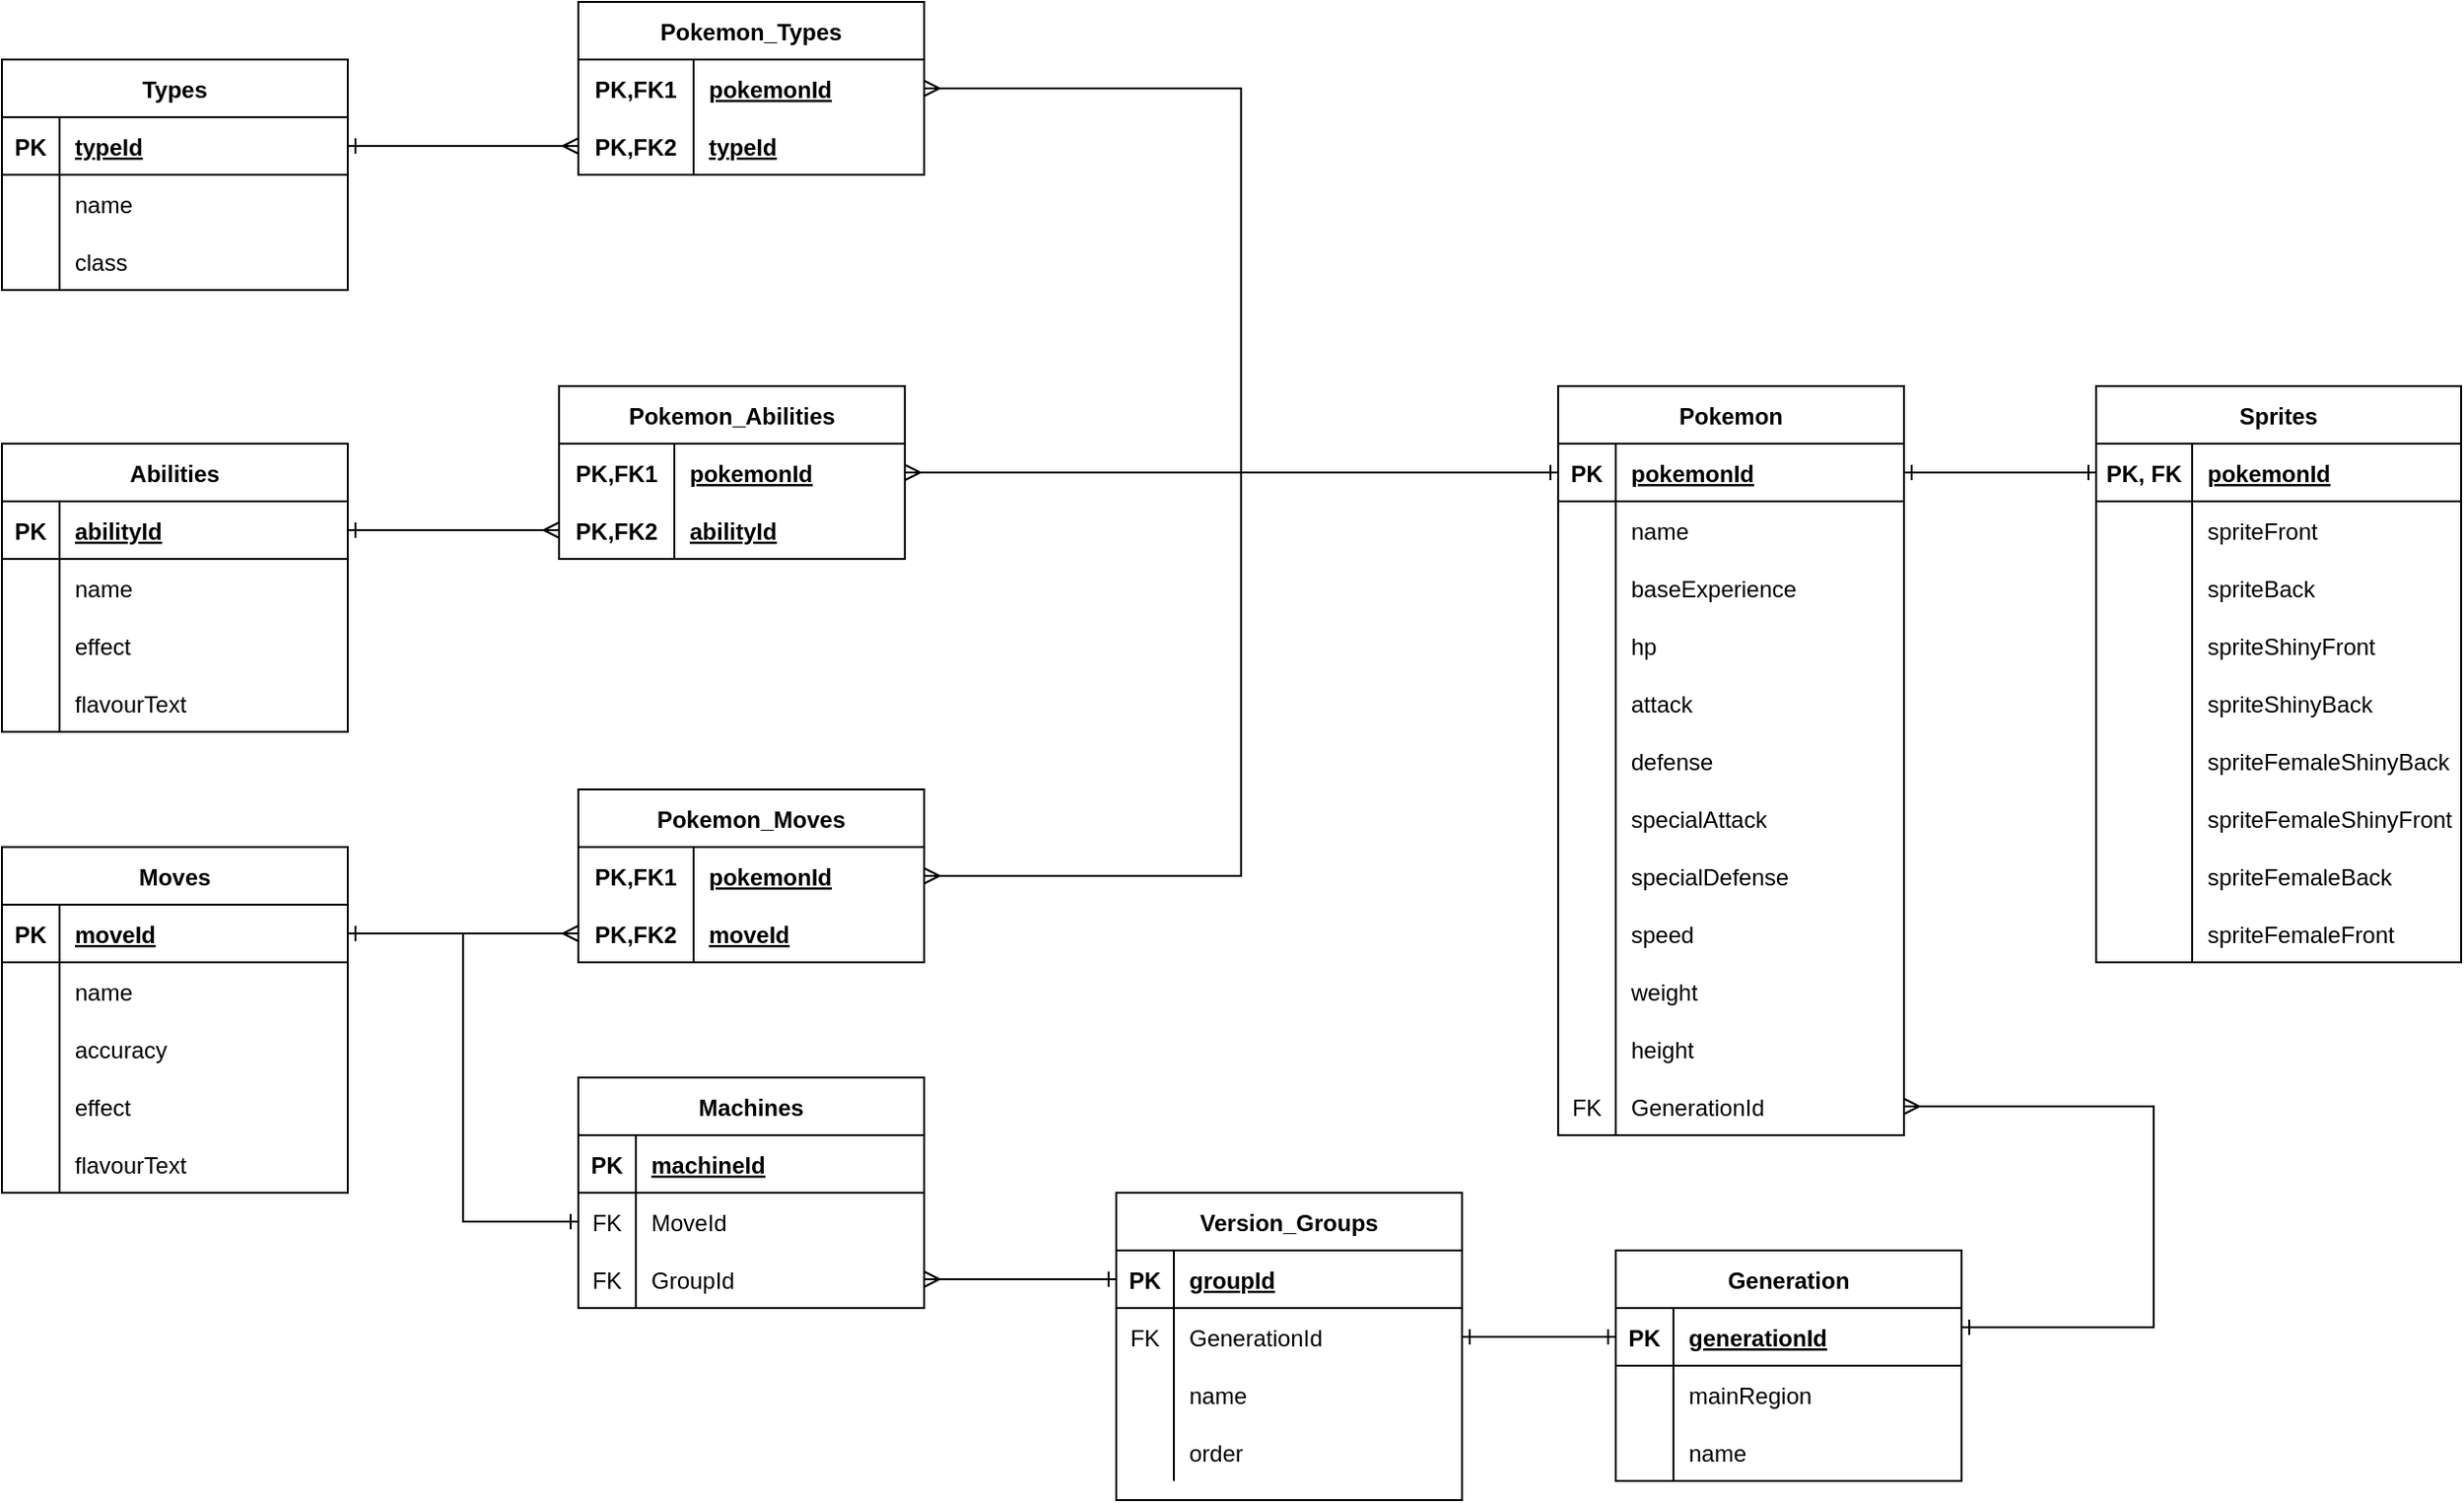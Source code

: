 <mxfile version="20.4.0" type="device"><diagram id="R2lEEEUBdFMjLlhIrx00" name="Page-1"><mxGraphModel dx="2660" dy="1322" grid="1" gridSize="10" guides="1" tooltips="1" connect="1" arrows="1" fold="1" page="1" pageScale="1" pageWidth="850" pageHeight="1100" math="0" shadow="0" extFonts="Permanent Marker^https://fonts.googleapis.com/css?family=Permanent+Marker"><root><mxCell id="0"/><mxCell id="1" parent="0"/><mxCell id="z8jP2YBV-L95pBoE6xy5-1" value="Pokemon" style="shape=table;startSize=30;container=1;collapsible=1;childLayout=tableLayout;fixedRows=1;rowLines=0;fontStyle=1;align=center;resizeLast=1;" vertex="1" parent="1"><mxGeometry x="930" y="420" width="180" height="390" as="geometry"/></mxCell><mxCell id="z8jP2YBV-L95pBoE6xy5-2" value="" style="shape=tableRow;horizontal=0;startSize=0;swimlaneHead=0;swimlaneBody=0;fillColor=none;collapsible=0;dropTarget=0;points=[[0,0.5],[1,0.5]];portConstraint=eastwest;top=0;left=0;right=0;bottom=1;" vertex="1" parent="z8jP2YBV-L95pBoE6xy5-1"><mxGeometry y="30" width="180" height="30" as="geometry"/></mxCell><mxCell id="z8jP2YBV-L95pBoE6xy5-3" value="PK" style="shape=partialRectangle;connectable=0;fillColor=none;top=0;left=0;bottom=0;right=0;fontStyle=1;overflow=hidden;" vertex="1" parent="z8jP2YBV-L95pBoE6xy5-2"><mxGeometry width="30" height="30" as="geometry"><mxRectangle width="30" height="30" as="alternateBounds"/></mxGeometry></mxCell><mxCell id="z8jP2YBV-L95pBoE6xy5-4" value="pokemonId" style="shape=partialRectangle;connectable=0;fillColor=none;top=0;left=0;bottom=0;right=0;align=left;spacingLeft=6;fontStyle=5;overflow=hidden;" vertex="1" parent="z8jP2YBV-L95pBoE6xy5-2"><mxGeometry x="30" width="150" height="30" as="geometry"><mxRectangle width="150" height="30" as="alternateBounds"/></mxGeometry></mxCell><mxCell id="z8jP2YBV-L95pBoE6xy5-5" value="" style="shape=tableRow;horizontal=0;startSize=0;swimlaneHead=0;swimlaneBody=0;fillColor=none;collapsible=0;dropTarget=0;points=[[0,0.5],[1,0.5]];portConstraint=eastwest;top=0;left=0;right=0;bottom=0;" vertex="1" parent="z8jP2YBV-L95pBoE6xy5-1"><mxGeometry y="60" width="180" height="30" as="geometry"/></mxCell><mxCell id="z8jP2YBV-L95pBoE6xy5-6" value="" style="shape=partialRectangle;connectable=0;fillColor=none;top=0;left=0;bottom=0;right=0;editable=1;overflow=hidden;" vertex="1" parent="z8jP2YBV-L95pBoE6xy5-5"><mxGeometry width="30" height="30" as="geometry"><mxRectangle width="30" height="30" as="alternateBounds"/></mxGeometry></mxCell><mxCell id="z8jP2YBV-L95pBoE6xy5-7" value="name" style="shape=partialRectangle;connectable=0;fillColor=none;top=0;left=0;bottom=0;right=0;align=left;spacingLeft=6;overflow=hidden;" vertex="1" parent="z8jP2YBV-L95pBoE6xy5-5"><mxGeometry x="30" width="150" height="30" as="geometry"><mxRectangle width="150" height="30" as="alternateBounds"/></mxGeometry></mxCell><mxCell id="z8jP2YBV-L95pBoE6xy5-8" value="" style="shape=tableRow;horizontal=0;startSize=0;swimlaneHead=0;swimlaneBody=0;fillColor=none;collapsible=0;dropTarget=0;points=[[0,0.5],[1,0.5]];portConstraint=eastwest;top=0;left=0;right=0;bottom=0;" vertex="1" parent="z8jP2YBV-L95pBoE6xy5-1"><mxGeometry y="90" width="180" height="30" as="geometry"/></mxCell><mxCell id="z8jP2YBV-L95pBoE6xy5-9" value="" style="shape=partialRectangle;connectable=0;fillColor=none;top=0;left=0;bottom=0;right=0;editable=1;overflow=hidden;" vertex="1" parent="z8jP2YBV-L95pBoE6xy5-8"><mxGeometry width="30" height="30" as="geometry"><mxRectangle width="30" height="30" as="alternateBounds"/></mxGeometry></mxCell><mxCell id="z8jP2YBV-L95pBoE6xy5-10" value="baseExperience" style="shape=partialRectangle;connectable=0;fillColor=none;top=0;left=0;bottom=0;right=0;align=left;spacingLeft=6;overflow=hidden;" vertex="1" parent="z8jP2YBV-L95pBoE6xy5-8"><mxGeometry x="30" width="150" height="30" as="geometry"><mxRectangle width="150" height="30" as="alternateBounds"/></mxGeometry></mxCell><mxCell id="z8jP2YBV-L95pBoE6xy5-11" value="" style="shape=tableRow;horizontal=0;startSize=0;swimlaneHead=0;swimlaneBody=0;fillColor=none;collapsible=0;dropTarget=0;points=[[0,0.5],[1,0.5]];portConstraint=eastwest;top=0;left=0;right=0;bottom=0;" vertex="1" parent="z8jP2YBV-L95pBoE6xy5-1"><mxGeometry y="120" width="180" height="30" as="geometry"/></mxCell><mxCell id="z8jP2YBV-L95pBoE6xy5-12" value="" style="shape=partialRectangle;connectable=0;fillColor=none;top=0;left=0;bottom=0;right=0;editable=1;overflow=hidden;" vertex="1" parent="z8jP2YBV-L95pBoE6xy5-11"><mxGeometry width="30" height="30" as="geometry"><mxRectangle width="30" height="30" as="alternateBounds"/></mxGeometry></mxCell><mxCell id="z8jP2YBV-L95pBoE6xy5-13" value="hp" style="shape=partialRectangle;connectable=0;fillColor=none;top=0;left=0;bottom=0;right=0;align=left;spacingLeft=6;overflow=hidden;" vertex="1" parent="z8jP2YBV-L95pBoE6xy5-11"><mxGeometry x="30" width="150" height="30" as="geometry"><mxRectangle width="150" height="30" as="alternateBounds"/></mxGeometry></mxCell><mxCell id="z8jP2YBV-L95pBoE6xy5-40" value="" style="shape=tableRow;horizontal=0;startSize=0;swimlaneHead=0;swimlaneBody=0;fillColor=none;collapsible=0;dropTarget=0;points=[[0,0.5],[1,0.5]];portConstraint=eastwest;top=0;left=0;right=0;bottom=0;" vertex="1" parent="z8jP2YBV-L95pBoE6xy5-1"><mxGeometry y="150" width="180" height="30" as="geometry"/></mxCell><mxCell id="z8jP2YBV-L95pBoE6xy5-41" value="" style="shape=partialRectangle;connectable=0;fillColor=none;top=0;left=0;bottom=0;right=0;editable=1;overflow=hidden;" vertex="1" parent="z8jP2YBV-L95pBoE6xy5-40"><mxGeometry width="30" height="30" as="geometry"><mxRectangle width="30" height="30" as="alternateBounds"/></mxGeometry></mxCell><mxCell id="z8jP2YBV-L95pBoE6xy5-42" value="attack" style="shape=partialRectangle;connectable=0;fillColor=none;top=0;left=0;bottom=0;right=0;align=left;spacingLeft=6;overflow=hidden;" vertex="1" parent="z8jP2YBV-L95pBoE6xy5-40"><mxGeometry x="30" width="150" height="30" as="geometry"><mxRectangle width="150" height="30" as="alternateBounds"/></mxGeometry></mxCell><mxCell id="z8jP2YBV-L95pBoE6xy5-44" value="" style="shape=tableRow;horizontal=0;startSize=0;swimlaneHead=0;swimlaneBody=0;fillColor=none;collapsible=0;dropTarget=0;points=[[0,0.5],[1,0.5]];portConstraint=eastwest;top=0;left=0;right=0;bottom=0;" vertex="1" parent="z8jP2YBV-L95pBoE6xy5-1"><mxGeometry y="180" width="180" height="30" as="geometry"/></mxCell><mxCell id="z8jP2YBV-L95pBoE6xy5-45" value="" style="shape=partialRectangle;connectable=0;fillColor=none;top=0;left=0;bottom=0;right=0;editable=1;overflow=hidden;" vertex="1" parent="z8jP2YBV-L95pBoE6xy5-44"><mxGeometry width="30" height="30" as="geometry"><mxRectangle width="30" height="30" as="alternateBounds"/></mxGeometry></mxCell><mxCell id="z8jP2YBV-L95pBoE6xy5-46" value="defense" style="shape=partialRectangle;connectable=0;fillColor=none;top=0;left=0;bottom=0;right=0;align=left;spacingLeft=6;overflow=hidden;" vertex="1" parent="z8jP2YBV-L95pBoE6xy5-44"><mxGeometry x="30" width="150" height="30" as="geometry"><mxRectangle width="150" height="30" as="alternateBounds"/></mxGeometry></mxCell><mxCell id="z8jP2YBV-L95pBoE6xy5-47" value="" style="shape=tableRow;horizontal=0;startSize=0;swimlaneHead=0;swimlaneBody=0;fillColor=none;collapsible=0;dropTarget=0;points=[[0,0.5],[1,0.5]];portConstraint=eastwest;top=0;left=0;right=0;bottom=0;" vertex="1" parent="z8jP2YBV-L95pBoE6xy5-1"><mxGeometry y="210" width="180" height="30" as="geometry"/></mxCell><mxCell id="z8jP2YBV-L95pBoE6xy5-48" value="" style="shape=partialRectangle;connectable=0;fillColor=none;top=0;left=0;bottom=0;right=0;editable=1;overflow=hidden;" vertex="1" parent="z8jP2YBV-L95pBoE6xy5-47"><mxGeometry width="30" height="30" as="geometry"><mxRectangle width="30" height="30" as="alternateBounds"/></mxGeometry></mxCell><mxCell id="z8jP2YBV-L95pBoE6xy5-49" value="specialAttack" style="shape=partialRectangle;connectable=0;fillColor=none;top=0;left=0;bottom=0;right=0;align=left;spacingLeft=6;overflow=hidden;" vertex="1" parent="z8jP2YBV-L95pBoE6xy5-47"><mxGeometry x="30" width="150" height="30" as="geometry"><mxRectangle width="150" height="30" as="alternateBounds"/></mxGeometry></mxCell><mxCell id="z8jP2YBV-L95pBoE6xy5-50" value="" style="shape=tableRow;horizontal=0;startSize=0;swimlaneHead=0;swimlaneBody=0;fillColor=none;collapsible=0;dropTarget=0;points=[[0,0.5],[1,0.5]];portConstraint=eastwest;top=0;left=0;right=0;bottom=0;" vertex="1" parent="z8jP2YBV-L95pBoE6xy5-1"><mxGeometry y="240" width="180" height="30" as="geometry"/></mxCell><mxCell id="z8jP2YBV-L95pBoE6xy5-51" value="" style="shape=partialRectangle;connectable=0;fillColor=none;top=0;left=0;bottom=0;right=0;editable=1;overflow=hidden;" vertex="1" parent="z8jP2YBV-L95pBoE6xy5-50"><mxGeometry width="30" height="30" as="geometry"><mxRectangle width="30" height="30" as="alternateBounds"/></mxGeometry></mxCell><mxCell id="z8jP2YBV-L95pBoE6xy5-52" value="specialDefense" style="shape=partialRectangle;connectable=0;fillColor=none;top=0;left=0;bottom=0;right=0;align=left;spacingLeft=6;overflow=hidden;" vertex="1" parent="z8jP2YBV-L95pBoE6xy5-50"><mxGeometry x="30" width="150" height="30" as="geometry"><mxRectangle width="150" height="30" as="alternateBounds"/></mxGeometry></mxCell><mxCell id="z8jP2YBV-L95pBoE6xy5-53" value="" style="shape=tableRow;horizontal=0;startSize=0;swimlaneHead=0;swimlaneBody=0;fillColor=none;collapsible=0;dropTarget=0;points=[[0,0.5],[1,0.5]];portConstraint=eastwest;top=0;left=0;right=0;bottom=0;" vertex="1" parent="z8jP2YBV-L95pBoE6xy5-1"><mxGeometry y="270" width="180" height="30" as="geometry"/></mxCell><mxCell id="z8jP2YBV-L95pBoE6xy5-54" value="" style="shape=partialRectangle;connectable=0;fillColor=none;top=0;left=0;bottom=0;right=0;editable=1;overflow=hidden;" vertex="1" parent="z8jP2YBV-L95pBoE6xy5-53"><mxGeometry width="30" height="30" as="geometry"><mxRectangle width="30" height="30" as="alternateBounds"/></mxGeometry></mxCell><mxCell id="z8jP2YBV-L95pBoE6xy5-55" value="speed" style="shape=partialRectangle;connectable=0;fillColor=none;top=0;left=0;bottom=0;right=0;align=left;spacingLeft=6;overflow=hidden;" vertex="1" parent="z8jP2YBV-L95pBoE6xy5-53"><mxGeometry x="30" width="150" height="30" as="geometry"><mxRectangle width="150" height="30" as="alternateBounds"/></mxGeometry></mxCell><mxCell id="z8jP2YBV-L95pBoE6xy5-59" value="" style="shape=tableRow;horizontal=0;startSize=0;swimlaneHead=0;swimlaneBody=0;fillColor=none;collapsible=0;dropTarget=0;points=[[0,0.5],[1,0.5]];portConstraint=eastwest;top=0;left=0;right=0;bottom=0;" vertex="1" parent="z8jP2YBV-L95pBoE6xy5-1"><mxGeometry y="300" width="180" height="30" as="geometry"/></mxCell><mxCell id="z8jP2YBV-L95pBoE6xy5-60" value="" style="shape=partialRectangle;connectable=0;fillColor=none;top=0;left=0;bottom=0;right=0;editable=1;overflow=hidden;" vertex="1" parent="z8jP2YBV-L95pBoE6xy5-59"><mxGeometry width="30" height="30" as="geometry"><mxRectangle width="30" height="30" as="alternateBounds"/></mxGeometry></mxCell><mxCell id="z8jP2YBV-L95pBoE6xy5-61" value="weight" style="shape=partialRectangle;connectable=0;fillColor=none;top=0;left=0;bottom=0;right=0;align=left;spacingLeft=6;overflow=hidden;" vertex="1" parent="z8jP2YBV-L95pBoE6xy5-59"><mxGeometry x="30" width="150" height="30" as="geometry"><mxRectangle width="150" height="30" as="alternateBounds"/></mxGeometry></mxCell><mxCell id="z8jP2YBV-L95pBoE6xy5-56" value="" style="shape=tableRow;horizontal=0;startSize=0;swimlaneHead=0;swimlaneBody=0;fillColor=none;collapsible=0;dropTarget=0;points=[[0,0.5],[1,0.5]];portConstraint=eastwest;top=0;left=0;right=0;bottom=0;" vertex="1" parent="z8jP2YBV-L95pBoE6xy5-1"><mxGeometry y="330" width="180" height="30" as="geometry"/></mxCell><mxCell id="z8jP2YBV-L95pBoE6xy5-57" value="" style="shape=partialRectangle;connectable=0;fillColor=none;top=0;left=0;bottom=0;right=0;editable=1;overflow=hidden;" vertex="1" parent="z8jP2YBV-L95pBoE6xy5-56"><mxGeometry width="30" height="30" as="geometry"><mxRectangle width="30" height="30" as="alternateBounds"/></mxGeometry></mxCell><mxCell id="z8jP2YBV-L95pBoE6xy5-58" value="height" style="shape=partialRectangle;connectable=0;fillColor=none;top=0;left=0;bottom=0;right=0;align=left;spacingLeft=6;overflow=hidden;" vertex="1" parent="z8jP2YBV-L95pBoE6xy5-56"><mxGeometry x="30" width="150" height="30" as="geometry"><mxRectangle width="150" height="30" as="alternateBounds"/></mxGeometry></mxCell><mxCell id="z8jP2YBV-L95pBoE6xy5-206" value="" style="shape=tableRow;horizontal=0;startSize=0;swimlaneHead=0;swimlaneBody=0;fillColor=none;collapsible=0;dropTarget=0;points=[[0,0.5],[1,0.5]];portConstraint=eastwest;top=0;left=0;right=0;bottom=0;" vertex="1" parent="z8jP2YBV-L95pBoE6xy5-1"><mxGeometry y="360" width="180" height="30" as="geometry"/></mxCell><mxCell id="z8jP2YBV-L95pBoE6xy5-207" value="FK" style="shape=partialRectangle;connectable=0;fillColor=none;top=0;left=0;bottom=0;right=0;editable=1;overflow=hidden;" vertex="1" parent="z8jP2YBV-L95pBoE6xy5-206"><mxGeometry width="30" height="30" as="geometry"><mxRectangle width="30" height="30" as="alternateBounds"/></mxGeometry></mxCell><mxCell id="z8jP2YBV-L95pBoE6xy5-208" value="GenerationId" style="shape=partialRectangle;connectable=0;fillColor=none;top=0;left=0;bottom=0;right=0;align=left;spacingLeft=6;overflow=hidden;" vertex="1" parent="z8jP2YBV-L95pBoE6xy5-206"><mxGeometry x="30" width="150" height="30" as="geometry"><mxRectangle width="150" height="30" as="alternateBounds"/></mxGeometry></mxCell><mxCell id="z8jP2YBV-L95pBoE6xy5-14" value="Types" style="shape=table;startSize=30;container=1;collapsible=1;childLayout=tableLayout;fixedRows=1;rowLines=0;fontStyle=1;align=center;resizeLast=1;" vertex="1" parent="1"><mxGeometry x="120" y="250" width="180" height="120" as="geometry"/></mxCell><mxCell id="z8jP2YBV-L95pBoE6xy5-15" value="" style="shape=tableRow;horizontal=0;startSize=0;swimlaneHead=0;swimlaneBody=0;fillColor=none;collapsible=0;dropTarget=0;points=[[0,0.5],[1,0.5]];portConstraint=eastwest;top=0;left=0;right=0;bottom=1;" vertex="1" parent="z8jP2YBV-L95pBoE6xy5-14"><mxGeometry y="30" width="180" height="30" as="geometry"/></mxCell><mxCell id="z8jP2YBV-L95pBoE6xy5-16" value="PK" style="shape=partialRectangle;connectable=0;fillColor=none;top=0;left=0;bottom=0;right=0;fontStyle=1;overflow=hidden;" vertex="1" parent="z8jP2YBV-L95pBoE6xy5-15"><mxGeometry width="30" height="30" as="geometry"><mxRectangle width="30" height="30" as="alternateBounds"/></mxGeometry></mxCell><mxCell id="z8jP2YBV-L95pBoE6xy5-17" value="typeId" style="shape=partialRectangle;connectable=0;fillColor=none;top=0;left=0;bottom=0;right=0;align=left;spacingLeft=6;fontStyle=5;overflow=hidden;" vertex="1" parent="z8jP2YBV-L95pBoE6xy5-15"><mxGeometry x="30" width="150" height="30" as="geometry"><mxRectangle width="150" height="30" as="alternateBounds"/></mxGeometry></mxCell><mxCell id="z8jP2YBV-L95pBoE6xy5-18" value="" style="shape=tableRow;horizontal=0;startSize=0;swimlaneHead=0;swimlaneBody=0;fillColor=none;collapsible=0;dropTarget=0;points=[[0,0.5],[1,0.5]];portConstraint=eastwest;top=0;left=0;right=0;bottom=0;" vertex="1" parent="z8jP2YBV-L95pBoE6xy5-14"><mxGeometry y="60" width="180" height="30" as="geometry"/></mxCell><mxCell id="z8jP2YBV-L95pBoE6xy5-19" value="" style="shape=partialRectangle;connectable=0;fillColor=none;top=0;left=0;bottom=0;right=0;editable=1;overflow=hidden;" vertex="1" parent="z8jP2YBV-L95pBoE6xy5-18"><mxGeometry width="30" height="30" as="geometry"><mxRectangle width="30" height="30" as="alternateBounds"/></mxGeometry></mxCell><mxCell id="z8jP2YBV-L95pBoE6xy5-20" value="name" style="shape=partialRectangle;connectable=0;fillColor=none;top=0;left=0;bottom=0;right=0;align=left;spacingLeft=6;overflow=hidden;" vertex="1" parent="z8jP2YBV-L95pBoE6xy5-18"><mxGeometry x="30" width="150" height="30" as="geometry"><mxRectangle width="150" height="30" as="alternateBounds"/></mxGeometry></mxCell><mxCell id="z8jP2YBV-L95pBoE6xy5-21" value="" style="shape=tableRow;horizontal=0;startSize=0;swimlaneHead=0;swimlaneBody=0;fillColor=none;collapsible=0;dropTarget=0;points=[[0,0.5],[1,0.5]];portConstraint=eastwest;top=0;left=0;right=0;bottom=0;" vertex="1" parent="z8jP2YBV-L95pBoE6xy5-14"><mxGeometry y="90" width="180" height="30" as="geometry"/></mxCell><mxCell id="z8jP2YBV-L95pBoE6xy5-22" value="" style="shape=partialRectangle;connectable=0;fillColor=none;top=0;left=0;bottom=0;right=0;editable=1;overflow=hidden;" vertex="1" parent="z8jP2YBV-L95pBoE6xy5-21"><mxGeometry width="30" height="30" as="geometry"><mxRectangle width="30" height="30" as="alternateBounds"/></mxGeometry></mxCell><mxCell id="z8jP2YBV-L95pBoE6xy5-23" value="class" style="shape=partialRectangle;connectable=0;fillColor=none;top=0;left=0;bottom=0;right=0;align=left;spacingLeft=6;overflow=hidden;" vertex="1" parent="z8jP2YBV-L95pBoE6xy5-21"><mxGeometry x="30" width="150" height="30" as="geometry"><mxRectangle width="150" height="30" as="alternateBounds"/></mxGeometry></mxCell><mxCell id="z8jP2YBV-L95pBoE6xy5-27" value="Abilities" style="shape=table;startSize=30;container=1;collapsible=1;childLayout=tableLayout;fixedRows=1;rowLines=0;fontStyle=1;align=center;resizeLast=1;" vertex="1" parent="1"><mxGeometry x="120" y="450" width="180" height="150" as="geometry"/></mxCell><mxCell id="z8jP2YBV-L95pBoE6xy5-28" value="" style="shape=tableRow;horizontal=0;startSize=0;swimlaneHead=0;swimlaneBody=0;fillColor=none;collapsible=0;dropTarget=0;points=[[0,0.5],[1,0.5]];portConstraint=eastwest;top=0;left=0;right=0;bottom=1;" vertex="1" parent="z8jP2YBV-L95pBoE6xy5-27"><mxGeometry y="30" width="180" height="30" as="geometry"/></mxCell><mxCell id="z8jP2YBV-L95pBoE6xy5-29" value="PK" style="shape=partialRectangle;connectable=0;fillColor=none;top=0;left=0;bottom=0;right=0;fontStyle=1;overflow=hidden;" vertex="1" parent="z8jP2YBV-L95pBoE6xy5-28"><mxGeometry width="30" height="30" as="geometry"><mxRectangle width="30" height="30" as="alternateBounds"/></mxGeometry></mxCell><mxCell id="z8jP2YBV-L95pBoE6xy5-30" value="abilityId" style="shape=partialRectangle;connectable=0;fillColor=none;top=0;left=0;bottom=0;right=0;align=left;spacingLeft=6;fontStyle=5;overflow=hidden;" vertex="1" parent="z8jP2YBV-L95pBoE6xy5-28"><mxGeometry x="30" width="150" height="30" as="geometry"><mxRectangle width="150" height="30" as="alternateBounds"/></mxGeometry></mxCell><mxCell id="z8jP2YBV-L95pBoE6xy5-37" value="" style="shape=tableRow;horizontal=0;startSize=0;swimlaneHead=0;swimlaneBody=0;fillColor=none;collapsible=0;dropTarget=0;points=[[0,0.5],[1,0.5]];portConstraint=eastwest;top=0;left=0;right=0;bottom=0;" vertex="1" parent="z8jP2YBV-L95pBoE6xy5-27"><mxGeometry y="60" width="180" height="30" as="geometry"/></mxCell><mxCell id="z8jP2YBV-L95pBoE6xy5-38" value="" style="shape=partialRectangle;connectable=0;fillColor=none;top=0;left=0;bottom=0;right=0;editable=1;overflow=hidden;" vertex="1" parent="z8jP2YBV-L95pBoE6xy5-37"><mxGeometry width="30" height="30" as="geometry"><mxRectangle width="30" height="30" as="alternateBounds"/></mxGeometry></mxCell><mxCell id="z8jP2YBV-L95pBoE6xy5-39" value="name" style="shape=partialRectangle;connectable=0;fillColor=none;top=0;left=0;bottom=0;right=0;align=left;spacingLeft=6;overflow=hidden;" vertex="1" parent="z8jP2YBV-L95pBoE6xy5-37"><mxGeometry x="30" width="150" height="30" as="geometry"><mxRectangle width="150" height="30" as="alternateBounds"/></mxGeometry></mxCell><mxCell id="z8jP2YBV-L95pBoE6xy5-31" value="" style="shape=tableRow;horizontal=0;startSize=0;swimlaneHead=0;swimlaneBody=0;fillColor=none;collapsible=0;dropTarget=0;points=[[0,0.5],[1,0.5]];portConstraint=eastwest;top=0;left=0;right=0;bottom=0;" vertex="1" parent="z8jP2YBV-L95pBoE6xy5-27"><mxGeometry y="90" width="180" height="30" as="geometry"/></mxCell><mxCell id="z8jP2YBV-L95pBoE6xy5-32" value="" style="shape=partialRectangle;connectable=0;fillColor=none;top=0;left=0;bottom=0;right=0;editable=1;overflow=hidden;" vertex="1" parent="z8jP2YBV-L95pBoE6xy5-31"><mxGeometry width="30" height="30" as="geometry"><mxRectangle width="30" height="30" as="alternateBounds"/></mxGeometry></mxCell><mxCell id="z8jP2YBV-L95pBoE6xy5-33" value="effect" style="shape=partialRectangle;connectable=0;fillColor=none;top=0;left=0;bottom=0;right=0;align=left;spacingLeft=6;overflow=hidden;" vertex="1" parent="z8jP2YBV-L95pBoE6xy5-31"><mxGeometry x="30" width="150" height="30" as="geometry"><mxRectangle width="150" height="30" as="alternateBounds"/></mxGeometry></mxCell><mxCell id="z8jP2YBV-L95pBoE6xy5-34" value="" style="shape=tableRow;horizontal=0;startSize=0;swimlaneHead=0;swimlaneBody=0;fillColor=none;collapsible=0;dropTarget=0;points=[[0,0.5],[1,0.5]];portConstraint=eastwest;top=0;left=0;right=0;bottom=0;" vertex="1" parent="z8jP2YBV-L95pBoE6xy5-27"><mxGeometry y="120" width="180" height="30" as="geometry"/></mxCell><mxCell id="z8jP2YBV-L95pBoE6xy5-35" value="" style="shape=partialRectangle;connectable=0;fillColor=none;top=0;left=0;bottom=0;right=0;editable=1;overflow=hidden;" vertex="1" parent="z8jP2YBV-L95pBoE6xy5-34"><mxGeometry width="30" height="30" as="geometry"><mxRectangle width="30" height="30" as="alternateBounds"/></mxGeometry></mxCell><mxCell id="z8jP2YBV-L95pBoE6xy5-36" value="flavourText" style="shape=partialRectangle;connectable=0;fillColor=none;top=0;left=0;bottom=0;right=0;align=left;spacingLeft=6;overflow=hidden;" vertex="1" parent="z8jP2YBV-L95pBoE6xy5-34"><mxGeometry x="30" width="150" height="30" as="geometry"><mxRectangle width="150" height="30" as="alternateBounds"/></mxGeometry></mxCell><mxCell id="z8jP2YBV-L95pBoE6xy5-62" value="Moves" style="shape=table;startSize=30;container=1;collapsible=1;childLayout=tableLayout;fixedRows=1;rowLines=0;fontStyle=1;align=center;resizeLast=1;" vertex="1" parent="1"><mxGeometry x="120" y="660" width="180" height="180" as="geometry"/></mxCell><mxCell id="z8jP2YBV-L95pBoE6xy5-63" value="" style="shape=tableRow;horizontal=0;startSize=0;swimlaneHead=0;swimlaneBody=0;fillColor=none;collapsible=0;dropTarget=0;points=[[0,0.5],[1,0.5]];portConstraint=eastwest;top=0;left=0;right=0;bottom=1;" vertex="1" parent="z8jP2YBV-L95pBoE6xy5-62"><mxGeometry y="30" width="180" height="30" as="geometry"/></mxCell><mxCell id="z8jP2YBV-L95pBoE6xy5-64" value="PK" style="shape=partialRectangle;connectable=0;fillColor=none;top=0;left=0;bottom=0;right=0;fontStyle=1;overflow=hidden;" vertex="1" parent="z8jP2YBV-L95pBoE6xy5-63"><mxGeometry width="30" height="30" as="geometry"><mxRectangle width="30" height="30" as="alternateBounds"/></mxGeometry></mxCell><mxCell id="z8jP2YBV-L95pBoE6xy5-65" value="moveId" style="shape=partialRectangle;connectable=0;fillColor=none;top=0;left=0;bottom=0;right=0;align=left;spacingLeft=6;fontStyle=5;overflow=hidden;" vertex="1" parent="z8jP2YBV-L95pBoE6xy5-63"><mxGeometry x="30" width="150" height="30" as="geometry"><mxRectangle width="150" height="30" as="alternateBounds"/></mxGeometry></mxCell><mxCell id="z8jP2YBV-L95pBoE6xy5-123" value="" style="shape=tableRow;horizontal=0;startSize=0;swimlaneHead=0;swimlaneBody=0;fillColor=none;collapsible=0;dropTarget=0;points=[[0,0.5],[1,0.5]];portConstraint=eastwest;top=0;left=0;right=0;bottom=0;" vertex="1" parent="z8jP2YBV-L95pBoE6xy5-62"><mxGeometry y="60" width="180" height="30" as="geometry"/></mxCell><mxCell id="z8jP2YBV-L95pBoE6xy5-124" value="" style="shape=partialRectangle;connectable=0;fillColor=none;top=0;left=0;bottom=0;right=0;editable=1;overflow=hidden;" vertex="1" parent="z8jP2YBV-L95pBoE6xy5-123"><mxGeometry width="30" height="30" as="geometry"><mxRectangle width="30" height="30" as="alternateBounds"/></mxGeometry></mxCell><mxCell id="z8jP2YBV-L95pBoE6xy5-125" value="name" style="shape=partialRectangle;connectable=0;fillColor=none;top=0;left=0;bottom=0;right=0;align=left;spacingLeft=6;overflow=hidden;" vertex="1" parent="z8jP2YBV-L95pBoE6xy5-123"><mxGeometry x="30" width="150" height="30" as="geometry"><mxRectangle width="150" height="30" as="alternateBounds"/></mxGeometry></mxCell><mxCell id="z8jP2YBV-L95pBoE6xy5-66" value="" style="shape=tableRow;horizontal=0;startSize=0;swimlaneHead=0;swimlaneBody=0;fillColor=none;collapsible=0;dropTarget=0;points=[[0,0.5],[1,0.5]];portConstraint=eastwest;top=0;left=0;right=0;bottom=0;" vertex="1" parent="z8jP2YBV-L95pBoE6xy5-62"><mxGeometry y="90" width="180" height="30" as="geometry"/></mxCell><mxCell id="z8jP2YBV-L95pBoE6xy5-67" value="" style="shape=partialRectangle;connectable=0;fillColor=none;top=0;left=0;bottom=0;right=0;editable=1;overflow=hidden;" vertex="1" parent="z8jP2YBV-L95pBoE6xy5-66"><mxGeometry width="30" height="30" as="geometry"><mxRectangle width="30" height="30" as="alternateBounds"/></mxGeometry></mxCell><mxCell id="z8jP2YBV-L95pBoE6xy5-68" value="accuracy" style="shape=partialRectangle;connectable=0;fillColor=none;top=0;left=0;bottom=0;right=0;align=left;spacingLeft=6;overflow=hidden;" vertex="1" parent="z8jP2YBV-L95pBoE6xy5-66"><mxGeometry x="30" width="150" height="30" as="geometry"><mxRectangle width="150" height="30" as="alternateBounds"/></mxGeometry></mxCell><mxCell id="z8jP2YBV-L95pBoE6xy5-69" value="" style="shape=tableRow;horizontal=0;startSize=0;swimlaneHead=0;swimlaneBody=0;fillColor=none;collapsible=0;dropTarget=0;points=[[0,0.5],[1,0.5]];portConstraint=eastwest;top=0;left=0;right=0;bottom=0;" vertex="1" parent="z8jP2YBV-L95pBoE6xy5-62"><mxGeometry y="120" width="180" height="30" as="geometry"/></mxCell><mxCell id="z8jP2YBV-L95pBoE6xy5-70" value="" style="shape=partialRectangle;connectable=0;fillColor=none;top=0;left=0;bottom=0;right=0;editable=1;overflow=hidden;" vertex="1" parent="z8jP2YBV-L95pBoE6xy5-69"><mxGeometry width="30" height="30" as="geometry"><mxRectangle width="30" height="30" as="alternateBounds"/></mxGeometry></mxCell><mxCell id="z8jP2YBV-L95pBoE6xy5-71" value="effect" style="shape=partialRectangle;connectable=0;fillColor=none;top=0;left=0;bottom=0;right=0;align=left;spacingLeft=6;overflow=hidden;" vertex="1" parent="z8jP2YBV-L95pBoE6xy5-69"><mxGeometry x="30" width="150" height="30" as="geometry"><mxRectangle width="150" height="30" as="alternateBounds"/></mxGeometry></mxCell><mxCell id="z8jP2YBV-L95pBoE6xy5-72" value="" style="shape=tableRow;horizontal=0;startSize=0;swimlaneHead=0;swimlaneBody=0;fillColor=none;collapsible=0;dropTarget=0;points=[[0,0.5],[1,0.5]];portConstraint=eastwest;top=0;left=0;right=0;bottom=0;" vertex="1" parent="z8jP2YBV-L95pBoE6xy5-62"><mxGeometry y="150" width="180" height="30" as="geometry"/></mxCell><mxCell id="z8jP2YBV-L95pBoE6xy5-73" value="" style="shape=partialRectangle;connectable=0;fillColor=none;top=0;left=0;bottom=0;right=0;editable=1;overflow=hidden;" vertex="1" parent="z8jP2YBV-L95pBoE6xy5-72"><mxGeometry width="30" height="30" as="geometry"><mxRectangle width="30" height="30" as="alternateBounds"/></mxGeometry></mxCell><mxCell id="z8jP2YBV-L95pBoE6xy5-74" value="flavourText" style="shape=partialRectangle;connectable=0;fillColor=none;top=0;left=0;bottom=0;right=0;align=left;spacingLeft=6;overflow=hidden;" vertex="1" parent="z8jP2YBV-L95pBoE6xy5-72"><mxGeometry x="30" width="150" height="30" as="geometry"><mxRectangle width="150" height="30" as="alternateBounds"/></mxGeometry></mxCell><mxCell id="z8jP2YBV-L95pBoE6xy5-75" value="Pokemon_Moves" style="shape=table;startSize=30;container=1;collapsible=1;childLayout=tableLayout;fixedRows=1;rowLines=0;fontStyle=1;align=center;resizeLast=1;" vertex="1" parent="1"><mxGeometry x="420" y="630" width="180" height="90" as="geometry"/></mxCell><mxCell id="z8jP2YBV-L95pBoE6xy5-76" value="" style="shape=tableRow;horizontal=0;startSize=0;swimlaneHead=0;swimlaneBody=0;fillColor=none;collapsible=0;dropTarget=0;points=[[0,0.5],[1,0.5]];portConstraint=eastwest;top=0;left=0;right=0;bottom=0;" vertex="1" parent="z8jP2YBV-L95pBoE6xy5-75"><mxGeometry y="30" width="180" height="30" as="geometry"/></mxCell><mxCell id="z8jP2YBV-L95pBoE6xy5-77" value="PK,FK1" style="shape=partialRectangle;connectable=0;fillColor=none;top=0;left=0;bottom=0;right=0;fontStyle=1;overflow=hidden;" vertex="1" parent="z8jP2YBV-L95pBoE6xy5-76"><mxGeometry width="60" height="30" as="geometry"><mxRectangle width="60" height="30" as="alternateBounds"/></mxGeometry></mxCell><mxCell id="z8jP2YBV-L95pBoE6xy5-78" value="pokemonId" style="shape=partialRectangle;connectable=0;fillColor=none;top=0;left=0;bottom=0;right=0;align=left;spacingLeft=6;fontStyle=5;overflow=hidden;" vertex="1" parent="z8jP2YBV-L95pBoE6xy5-76"><mxGeometry x="60" width="120" height="30" as="geometry"><mxRectangle width="120" height="30" as="alternateBounds"/></mxGeometry></mxCell><mxCell id="z8jP2YBV-L95pBoE6xy5-79" value="" style="shape=tableRow;horizontal=0;startSize=0;swimlaneHead=0;swimlaneBody=0;fillColor=none;collapsible=0;dropTarget=0;points=[[0,0.5],[1,0.5]];portConstraint=eastwest;top=0;left=0;right=0;bottom=1;" vertex="1" parent="z8jP2YBV-L95pBoE6xy5-75"><mxGeometry y="60" width="180" height="30" as="geometry"/></mxCell><mxCell id="z8jP2YBV-L95pBoE6xy5-80" value="PK,FK2" style="shape=partialRectangle;connectable=0;fillColor=none;top=0;left=0;bottom=0;right=0;fontStyle=1;overflow=hidden;" vertex="1" parent="z8jP2YBV-L95pBoE6xy5-79"><mxGeometry width="60" height="30" as="geometry"><mxRectangle width="60" height="30" as="alternateBounds"/></mxGeometry></mxCell><mxCell id="z8jP2YBV-L95pBoE6xy5-81" value="moveId" style="shape=partialRectangle;connectable=0;fillColor=none;top=0;left=0;bottom=0;right=0;align=left;spacingLeft=6;fontStyle=5;overflow=hidden;" vertex="1" parent="z8jP2YBV-L95pBoE6xy5-79"><mxGeometry x="60" width="120" height="30" as="geometry"><mxRectangle width="120" height="30" as="alternateBounds"/></mxGeometry></mxCell><mxCell id="z8jP2YBV-L95pBoE6xy5-88" value="Pokemon_Abilities" style="shape=table;startSize=30;container=1;collapsible=1;childLayout=tableLayout;fixedRows=1;rowLines=0;fontStyle=1;align=center;resizeLast=1;" vertex="1" parent="1"><mxGeometry x="410" y="420" width="180" height="90" as="geometry"/></mxCell><mxCell id="z8jP2YBV-L95pBoE6xy5-89" value="" style="shape=tableRow;horizontal=0;startSize=0;swimlaneHead=0;swimlaneBody=0;fillColor=none;collapsible=0;dropTarget=0;points=[[0,0.5],[1,0.5]];portConstraint=eastwest;top=0;left=0;right=0;bottom=0;" vertex="1" parent="z8jP2YBV-L95pBoE6xy5-88"><mxGeometry y="30" width="180" height="30" as="geometry"/></mxCell><mxCell id="z8jP2YBV-L95pBoE6xy5-90" value="PK,FK1" style="shape=partialRectangle;connectable=0;fillColor=none;top=0;left=0;bottom=0;right=0;fontStyle=1;overflow=hidden;" vertex="1" parent="z8jP2YBV-L95pBoE6xy5-89"><mxGeometry width="60" height="30" as="geometry"><mxRectangle width="60" height="30" as="alternateBounds"/></mxGeometry></mxCell><mxCell id="z8jP2YBV-L95pBoE6xy5-91" value="pokemonId" style="shape=partialRectangle;connectable=0;fillColor=none;top=0;left=0;bottom=0;right=0;align=left;spacingLeft=6;fontStyle=5;overflow=hidden;" vertex="1" parent="z8jP2YBV-L95pBoE6xy5-89"><mxGeometry x="60" width="120" height="30" as="geometry"><mxRectangle width="120" height="30" as="alternateBounds"/></mxGeometry></mxCell><mxCell id="z8jP2YBV-L95pBoE6xy5-92" value="" style="shape=tableRow;horizontal=0;startSize=0;swimlaneHead=0;swimlaneBody=0;fillColor=none;collapsible=0;dropTarget=0;points=[[0,0.5],[1,0.5]];portConstraint=eastwest;top=0;left=0;right=0;bottom=1;" vertex="1" parent="z8jP2YBV-L95pBoE6xy5-88"><mxGeometry y="60" width="180" height="30" as="geometry"/></mxCell><mxCell id="z8jP2YBV-L95pBoE6xy5-93" value="PK,FK2" style="shape=partialRectangle;connectable=0;fillColor=none;top=0;left=0;bottom=0;right=0;fontStyle=1;overflow=hidden;" vertex="1" parent="z8jP2YBV-L95pBoE6xy5-92"><mxGeometry width="60" height="30" as="geometry"><mxRectangle width="60" height="30" as="alternateBounds"/></mxGeometry></mxCell><mxCell id="z8jP2YBV-L95pBoE6xy5-94" value="abilityId" style="shape=partialRectangle;connectable=0;fillColor=none;top=0;left=0;bottom=0;right=0;align=left;spacingLeft=6;fontStyle=5;overflow=hidden;" vertex="1" parent="z8jP2YBV-L95pBoE6xy5-92"><mxGeometry x="60" width="120" height="30" as="geometry"><mxRectangle width="120" height="30" as="alternateBounds"/></mxGeometry></mxCell><mxCell id="z8jP2YBV-L95pBoE6xy5-101" value="Pokemon_Types" style="shape=table;startSize=30;container=1;collapsible=1;childLayout=tableLayout;fixedRows=1;rowLines=0;fontStyle=1;align=center;resizeLast=1;" vertex="1" parent="1"><mxGeometry x="420" y="220" width="180" height="90" as="geometry"/></mxCell><mxCell id="z8jP2YBV-L95pBoE6xy5-102" value="" style="shape=tableRow;horizontal=0;startSize=0;swimlaneHead=0;swimlaneBody=0;fillColor=none;collapsible=0;dropTarget=0;points=[[0,0.5],[1,0.5]];portConstraint=eastwest;top=0;left=0;right=0;bottom=0;" vertex="1" parent="z8jP2YBV-L95pBoE6xy5-101"><mxGeometry y="30" width="180" height="30" as="geometry"/></mxCell><mxCell id="z8jP2YBV-L95pBoE6xy5-103" value="PK,FK1" style="shape=partialRectangle;connectable=0;fillColor=none;top=0;left=0;bottom=0;right=0;fontStyle=1;overflow=hidden;" vertex="1" parent="z8jP2YBV-L95pBoE6xy5-102"><mxGeometry width="60" height="30" as="geometry"><mxRectangle width="60" height="30" as="alternateBounds"/></mxGeometry></mxCell><mxCell id="z8jP2YBV-L95pBoE6xy5-104" value="pokemonId" style="shape=partialRectangle;connectable=0;fillColor=none;top=0;left=0;bottom=0;right=0;align=left;spacingLeft=6;fontStyle=5;overflow=hidden;" vertex="1" parent="z8jP2YBV-L95pBoE6xy5-102"><mxGeometry x="60" width="120" height="30" as="geometry"><mxRectangle width="120" height="30" as="alternateBounds"/></mxGeometry></mxCell><mxCell id="z8jP2YBV-L95pBoE6xy5-105" value="" style="shape=tableRow;horizontal=0;startSize=0;swimlaneHead=0;swimlaneBody=0;fillColor=none;collapsible=0;dropTarget=0;points=[[0,0.5],[1,0.5]];portConstraint=eastwest;top=0;left=0;right=0;bottom=1;" vertex="1" parent="z8jP2YBV-L95pBoE6xy5-101"><mxGeometry y="60" width="180" height="30" as="geometry"/></mxCell><mxCell id="z8jP2YBV-L95pBoE6xy5-106" value="PK,FK2" style="shape=partialRectangle;connectable=0;fillColor=none;top=0;left=0;bottom=0;right=0;fontStyle=1;overflow=hidden;" vertex="1" parent="z8jP2YBV-L95pBoE6xy5-105"><mxGeometry width="60" height="30" as="geometry"><mxRectangle width="60" height="30" as="alternateBounds"/></mxGeometry></mxCell><mxCell id="z8jP2YBV-L95pBoE6xy5-107" value="typeId" style="shape=partialRectangle;connectable=0;fillColor=none;top=0;left=0;bottom=0;right=0;align=left;spacingLeft=6;fontStyle=5;overflow=hidden;" vertex="1" parent="z8jP2YBV-L95pBoE6xy5-105"><mxGeometry x="60" width="120" height="30" as="geometry"><mxRectangle width="120" height="30" as="alternateBounds"/></mxGeometry></mxCell><mxCell id="z8jP2YBV-L95pBoE6xy5-117" style="edgeStyle=orthogonalEdgeStyle;rounded=0;orthogonalLoop=1;jettySize=auto;html=1;exitX=1;exitY=0.5;exitDx=0;exitDy=0;endArrow=ERmany;endFill=0;startArrow=ERone;startFill=0;" edge="1" parent="1" source="z8jP2YBV-L95pBoE6xy5-28" target="z8jP2YBV-L95pBoE6xy5-92"><mxGeometry relative="1" as="geometry"/></mxCell><mxCell id="z8jP2YBV-L95pBoE6xy5-118" style="edgeStyle=orthogonalEdgeStyle;rounded=0;orthogonalLoop=1;jettySize=auto;html=1;exitX=0;exitY=0.5;exitDx=0;exitDy=0;startArrow=ERone;startFill=0;endArrow=ERmany;endFill=0;" edge="1" parent="1" source="z8jP2YBV-L95pBoE6xy5-2" target="z8jP2YBV-L95pBoE6xy5-89"><mxGeometry relative="1" as="geometry"/></mxCell><mxCell id="z8jP2YBV-L95pBoE6xy5-119" style="edgeStyle=orthogonalEdgeStyle;rounded=0;orthogonalLoop=1;jettySize=auto;html=1;exitX=0;exitY=0.5;exitDx=0;exitDy=0;startArrow=ERone;startFill=0;endArrow=ERmany;endFill=0;" edge="1" parent="1" source="z8jP2YBV-L95pBoE6xy5-2" target="z8jP2YBV-L95pBoE6xy5-102"><mxGeometry relative="1" as="geometry"/></mxCell><mxCell id="z8jP2YBV-L95pBoE6xy5-120" style="edgeStyle=orthogonalEdgeStyle;rounded=0;orthogonalLoop=1;jettySize=auto;html=1;exitX=0;exitY=0.5;exitDx=0;exitDy=0;startArrow=ERone;startFill=0;endArrow=ERmany;endFill=0;" edge="1" parent="1" source="z8jP2YBV-L95pBoE6xy5-2" target="z8jP2YBV-L95pBoE6xy5-76"><mxGeometry relative="1" as="geometry"/></mxCell><mxCell id="z8jP2YBV-L95pBoE6xy5-121" style="edgeStyle=orthogonalEdgeStyle;rounded=0;orthogonalLoop=1;jettySize=auto;html=1;exitX=0;exitY=0.5;exitDx=0;exitDy=0;startArrow=ERmany;startFill=0;endArrow=ERone;endFill=0;" edge="1" parent="1" source="z8jP2YBV-L95pBoE6xy5-105" target="z8jP2YBV-L95pBoE6xy5-15"><mxGeometry relative="1" as="geometry"/></mxCell><mxCell id="z8jP2YBV-L95pBoE6xy5-122" style="edgeStyle=orthogonalEdgeStyle;rounded=0;orthogonalLoop=1;jettySize=auto;html=1;exitX=1;exitY=0.5;exitDx=0;exitDy=0;startArrow=ERone;startFill=0;endArrow=ERmany;endFill=0;" edge="1" parent="1" source="z8jP2YBV-L95pBoE6xy5-63" target="z8jP2YBV-L95pBoE6xy5-79"><mxGeometry relative="1" as="geometry"/></mxCell><mxCell id="z8jP2YBV-L95pBoE6xy5-126" value="Machines" style="shape=table;startSize=30;container=1;collapsible=1;childLayout=tableLayout;fixedRows=1;rowLines=0;fontStyle=1;align=center;resizeLast=1;" vertex="1" parent="1"><mxGeometry x="420" y="780" width="180" height="120" as="geometry"/></mxCell><mxCell id="z8jP2YBV-L95pBoE6xy5-127" value="" style="shape=tableRow;horizontal=0;startSize=0;swimlaneHead=0;swimlaneBody=0;fillColor=none;collapsible=0;dropTarget=0;points=[[0,0.5],[1,0.5]];portConstraint=eastwest;top=0;left=0;right=0;bottom=1;" vertex="1" parent="z8jP2YBV-L95pBoE6xy5-126"><mxGeometry y="30" width="180" height="30" as="geometry"/></mxCell><mxCell id="z8jP2YBV-L95pBoE6xy5-128" value="PK" style="shape=partialRectangle;connectable=0;fillColor=none;top=0;left=0;bottom=0;right=0;fontStyle=1;overflow=hidden;" vertex="1" parent="z8jP2YBV-L95pBoE6xy5-127"><mxGeometry width="30" height="30" as="geometry"><mxRectangle width="30" height="30" as="alternateBounds"/></mxGeometry></mxCell><mxCell id="z8jP2YBV-L95pBoE6xy5-129" value="machineId" style="shape=partialRectangle;connectable=0;fillColor=none;top=0;left=0;bottom=0;right=0;align=left;spacingLeft=6;fontStyle=5;overflow=hidden;" vertex="1" parent="z8jP2YBV-L95pBoE6xy5-127"><mxGeometry x="30" width="150" height="30" as="geometry"><mxRectangle width="150" height="30" as="alternateBounds"/></mxGeometry></mxCell><mxCell id="z8jP2YBV-L95pBoE6xy5-130" value="" style="shape=tableRow;horizontal=0;startSize=0;swimlaneHead=0;swimlaneBody=0;fillColor=none;collapsible=0;dropTarget=0;points=[[0,0.5],[1,0.5]];portConstraint=eastwest;top=0;left=0;right=0;bottom=0;" vertex="1" parent="z8jP2YBV-L95pBoE6xy5-126"><mxGeometry y="60" width="180" height="30" as="geometry"/></mxCell><mxCell id="z8jP2YBV-L95pBoE6xy5-131" value="FK" style="shape=partialRectangle;connectable=0;fillColor=none;top=0;left=0;bottom=0;right=0;editable=1;overflow=hidden;" vertex="1" parent="z8jP2YBV-L95pBoE6xy5-130"><mxGeometry width="30" height="30" as="geometry"><mxRectangle width="30" height="30" as="alternateBounds"/></mxGeometry></mxCell><mxCell id="z8jP2YBV-L95pBoE6xy5-132" value="MoveId" style="shape=partialRectangle;connectable=0;fillColor=none;top=0;left=0;bottom=0;right=0;align=left;spacingLeft=6;overflow=hidden;" vertex="1" parent="z8jP2YBV-L95pBoE6xy5-130"><mxGeometry x="30" width="150" height="30" as="geometry"><mxRectangle width="150" height="30" as="alternateBounds"/></mxGeometry></mxCell><mxCell id="z8jP2YBV-L95pBoE6xy5-133" value="" style="shape=tableRow;horizontal=0;startSize=0;swimlaneHead=0;swimlaneBody=0;fillColor=none;collapsible=0;dropTarget=0;points=[[0,0.5],[1,0.5]];portConstraint=eastwest;top=0;left=0;right=0;bottom=0;" vertex="1" parent="z8jP2YBV-L95pBoE6xy5-126"><mxGeometry y="90" width="180" height="30" as="geometry"/></mxCell><mxCell id="z8jP2YBV-L95pBoE6xy5-134" value="FK" style="shape=partialRectangle;connectable=0;fillColor=none;top=0;left=0;bottom=0;right=0;editable=1;overflow=hidden;" vertex="1" parent="z8jP2YBV-L95pBoE6xy5-133"><mxGeometry width="30" height="30" as="geometry"><mxRectangle width="30" height="30" as="alternateBounds"/></mxGeometry></mxCell><mxCell id="z8jP2YBV-L95pBoE6xy5-135" value="GroupId" style="shape=partialRectangle;connectable=0;fillColor=none;top=0;left=0;bottom=0;right=0;align=left;spacingLeft=6;overflow=hidden;" vertex="1" parent="z8jP2YBV-L95pBoE6xy5-133"><mxGeometry x="30" width="150" height="30" as="geometry"><mxRectangle width="150" height="30" as="alternateBounds"/></mxGeometry></mxCell><mxCell id="z8jP2YBV-L95pBoE6xy5-139" style="edgeStyle=orthogonalEdgeStyle;rounded=0;orthogonalLoop=1;jettySize=auto;html=1;exitX=1;exitY=0.5;exitDx=0;exitDy=0;startArrow=ERone;startFill=0;endArrow=ERone;endFill=0;" edge="1" parent="1" source="z8jP2YBV-L95pBoE6xy5-63" target="z8jP2YBV-L95pBoE6xy5-130"><mxGeometry relative="1" as="geometry"/></mxCell><mxCell id="z8jP2YBV-L95pBoE6xy5-140" value="Version_Groups" style="shape=table;startSize=30;container=1;collapsible=1;childLayout=tableLayout;fixedRows=1;rowLines=0;fontStyle=1;align=center;resizeLast=1;" vertex="1" parent="1"><mxGeometry x="700" y="840" width="180" height="160" as="geometry"/></mxCell><mxCell id="z8jP2YBV-L95pBoE6xy5-141" value="" style="shape=tableRow;horizontal=0;startSize=0;swimlaneHead=0;swimlaneBody=0;fillColor=none;collapsible=0;dropTarget=0;points=[[0,0.5],[1,0.5]];portConstraint=eastwest;top=0;left=0;right=0;bottom=1;" vertex="1" parent="z8jP2YBV-L95pBoE6xy5-140"><mxGeometry y="30" width="180" height="30" as="geometry"/></mxCell><mxCell id="z8jP2YBV-L95pBoE6xy5-142" value="PK" style="shape=partialRectangle;connectable=0;fillColor=none;top=0;left=0;bottom=0;right=0;fontStyle=1;overflow=hidden;" vertex="1" parent="z8jP2YBV-L95pBoE6xy5-141"><mxGeometry width="30" height="30" as="geometry"><mxRectangle width="30" height="30" as="alternateBounds"/></mxGeometry></mxCell><mxCell id="z8jP2YBV-L95pBoE6xy5-143" value="groupId" style="shape=partialRectangle;connectable=0;fillColor=none;top=0;left=0;bottom=0;right=0;align=left;spacingLeft=6;fontStyle=5;overflow=hidden;" vertex="1" parent="z8jP2YBV-L95pBoE6xy5-141"><mxGeometry x="30" width="150" height="30" as="geometry"><mxRectangle width="150" height="30" as="alternateBounds"/></mxGeometry></mxCell><mxCell id="z8jP2YBV-L95pBoE6xy5-147" value="" style="shape=tableRow;horizontal=0;startSize=0;swimlaneHead=0;swimlaneBody=0;fillColor=none;collapsible=0;dropTarget=0;points=[[0,0.5],[1,0.5]];portConstraint=eastwest;top=0;left=0;right=0;bottom=0;" vertex="1" parent="z8jP2YBV-L95pBoE6xy5-140"><mxGeometry y="60" width="180" height="30" as="geometry"/></mxCell><mxCell id="z8jP2YBV-L95pBoE6xy5-148" value="FK" style="shape=partialRectangle;connectable=0;fillColor=none;top=0;left=0;bottom=0;right=0;editable=1;overflow=hidden;" vertex="1" parent="z8jP2YBV-L95pBoE6xy5-147"><mxGeometry width="30" height="30" as="geometry"><mxRectangle width="30" height="30" as="alternateBounds"/></mxGeometry></mxCell><mxCell id="z8jP2YBV-L95pBoE6xy5-149" value="GenerationId" style="shape=partialRectangle;connectable=0;fillColor=none;top=0;left=0;bottom=0;right=0;align=left;spacingLeft=6;overflow=hidden;" vertex="1" parent="z8jP2YBV-L95pBoE6xy5-147"><mxGeometry x="30" width="150" height="30" as="geometry"><mxRectangle width="150" height="30" as="alternateBounds"/></mxGeometry></mxCell><mxCell id="z8jP2YBV-L95pBoE6xy5-144" value="" style="shape=tableRow;horizontal=0;startSize=0;swimlaneHead=0;swimlaneBody=0;fillColor=none;collapsible=0;dropTarget=0;points=[[0,0.5],[1,0.5]];portConstraint=eastwest;top=0;left=0;right=0;bottom=0;" vertex="1" parent="z8jP2YBV-L95pBoE6xy5-140"><mxGeometry y="90" width="180" height="30" as="geometry"/></mxCell><mxCell id="z8jP2YBV-L95pBoE6xy5-145" value="" style="shape=partialRectangle;connectable=0;fillColor=none;top=0;left=0;bottom=0;right=0;editable=1;overflow=hidden;" vertex="1" parent="z8jP2YBV-L95pBoE6xy5-144"><mxGeometry width="30" height="30" as="geometry"><mxRectangle width="30" height="30" as="alternateBounds"/></mxGeometry></mxCell><mxCell id="z8jP2YBV-L95pBoE6xy5-146" value="name" style="shape=partialRectangle;connectable=0;fillColor=none;top=0;left=0;bottom=0;right=0;align=left;spacingLeft=6;overflow=hidden;" vertex="1" parent="z8jP2YBV-L95pBoE6xy5-144"><mxGeometry x="30" width="150" height="30" as="geometry"><mxRectangle width="150" height="30" as="alternateBounds"/></mxGeometry></mxCell><mxCell id="z8jP2YBV-L95pBoE6xy5-150" value="" style="shape=tableRow;horizontal=0;startSize=0;swimlaneHead=0;swimlaneBody=0;fillColor=none;collapsible=0;dropTarget=0;points=[[0,0.5],[1,0.5]];portConstraint=eastwest;top=0;left=0;right=0;bottom=0;" vertex="1" parent="z8jP2YBV-L95pBoE6xy5-140"><mxGeometry y="120" width="180" height="30" as="geometry"/></mxCell><mxCell id="z8jP2YBV-L95pBoE6xy5-151" value="" style="shape=partialRectangle;connectable=0;fillColor=none;top=0;left=0;bottom=0;right=0;editable=1;overflow=hidden;" vertex="1" parent="z8jP2YBV-L95pBoE6xy5-150"><mxGeometry width="30" height="30" as="geometry"><mxRectangle width="30" height="30" as="alternateBounds"/></mxGeometry></mxCell><mxCell id="z8jP2YBV-L95pBoE6xy5-152" value="order" style="shape=partialRectangle;connectable=0;fillColor=none;top=0;left=0;bottom=0;right=0;align=left;spacingLeft=6;overflow=hidden;" vertex="1" parent="z8jP2YBV-L95pBoE6xy5-150"><mxGeometry x="30" width="150" height="30" as="geometry"><mxRectangle width="150" height="30" as="alternateBounds"/></mxGeometry></mxCell><mxCell id="z8jP2YBV-L95pBoE6xy5-153" style="edgeStyle=orthogonalEdgeStyle;rounded=0;orthogonalLoop=1;jettySize=auto;html=1;exitX=1;exitY=0.5;exitDx=0;exitDy=0;startArrow=ERmany;startFill=0;endArrow=ERone;endFill=0;" edge="1" parent="1" source="z8jP2YBV-L95pBoE6xy5-133" target="z8jP2YBV-L95pBoE6xy5-141"><mxGeometry relative="1" as="geometry"/></mxCell><mxCell id="z8jP2YBV-L95pBoE6xy5-178" value="Sprites" style="shape=table;startSize=30;container=1;collapsible=1;childLayout=tableLayout;fixedRows=1;rowLines=0;fontStyle=1;align=center;resizeLast=1;" vertex="1" parent="1"><mxGeometry x="1210" y="420" width="190" height="300" as="geometry"/></mxCell><mxCell id="z8jP2YBV-L95pBoE6xy5-179" value="" style="shape=tableRow;horizontal=0;startSize=0;swimlaneHead=0;swimlaneBody=0;fillColor=none;collapsible=0;dropTarget=0;points=[[0,0.5],[1,0.5]];portConstraint=eastwest;top=0;left=0;right=0;bottom=1;" vertex="1" parent="z8jP2YBV-L95pBoE6xy5-178"><mxGeometry y="30" width="190" height="30" as="geometry"/></mxCell><mxCell id="z8jP2YBV-L95pBoE6xy5-180" value="PK, FK" style="shape=partialRectangle;connectable=0;fillColor=none;top=0;left=0;bottom=0;right=0;fontStyle=1;overflow=hidden;" vertex="1" parent="z8jP2YBV-L95pBoE6xy5-179"><mxGeometry width="50" height="30" as="geometry"><mxRectangle width="50" height="30" as="alternateBounds"/></mxGeometry></mxCell><mxCell id="z8jP2YBV-L95pBoE6xy5-181" value="pokemonId" style="shape=partialRectangle;connectable=0;fillColor=none;top=0;left=0;bottom=0;right=0;align=left;spacingLeft=6;fontStyle=5;overflow=hidden;" vertex="1" parent="z8jP2YBV-L95pBoE6xy5-179"><mxGeometry x="50" width="140" height="30" as="geometry"><mxRectangle width="140" height="30" as="alternateBounds"/></mxGeometry></mxCell><mxCell id="z8jP2YBV-L95pBoE6xy5-154" value="" style="shape=tableRow;horizontal=0;startSize=0;swimlaneHead=0;swimlaneBody=0;fillColor=none;collapsible=0;dropTarget=0;points=[[0,0.5],[1,0.5]];portConstraint=eastwest;top=0;left=0;right=0;bottom=0;" vertex="1" parent="z8jP2YBV-L95pBoE6xy5-178"><mxGeometry y="60" width="190" height="30" as="geometry"/></mxCell><mxCell id="z8jP2YBV-L95pBoE6xy5-155" value="" style="shape=partialRectangle;connectable=0;fillColor=none;top=0;left=0;bottom=0;right=0;editable=1;overflow=hidden;" vertex="1" parent="z8jP2YBV-L95pBoE6xy5-154"><mxGeometry width="50" height="30" as="geometry"><mxRectangle width="50" height="30" as="alternateBounds"/></mxGeometry></mxCell><mxCell id="z8jP2YBV-L95pBoE6xy5-156" value="spriteFront" style="shape=partialRectangle;connectable=0;fillColor=none;top=0;left=0;bottom=0;right=0;align=left;spacingLeft=6;overflow=hidden;" vertex="1" parent="z8jP2YBV-L95pBoE6xy5-154"><mxGeometry x="50" width="140" height="30" as="geometry"><mxRectangle width="140" height="30" as="alternateBounds"/></mxGeometry></mxCell><mxCell id="z8jP2YBV-L95pBoE6xy5-157" value="" style="shape=tableRow;horizontal=0;startSize=0;swimlaneHead=0;swimlaneBody=0;fillColor=none;collapsible=0;dropTarget=0;points=[[0,0.5],[1,0.5]];portConstraint=eastwest;top=0;left=0;right=0;bottom=0;" vertex="1" parent="z8jP2YBV-L95pBoE6xy5-178"><mxGeometry y="90" width="190" height="30" as="geometry"/></mxCell><mxCell id="z8jP2YBV-L95pBoE6xy5-158" value="" style="shape=partialRectangle;connectable=0;fillColor=none;top=0;left=0;bottom=0;right=0;editable=1;overflow=hidden;" vertex="1" parent="z8jP2YBV-L95pBoE6xy5-157"><mxGeometry width="50" height="30" as="geometry"><mxRectangle width="50" height="30" as="alternateBounds"/></mxGeometry></mxCell><mxCell id="z8jP2YBV-L95pBoE6xy5-159" value="spriteBack" style="shape=partialRectangle;connectable=0;fillColor=none;top=0;left=0;bottom=0;right=0;align=left;spacingLeft=6;overflow=hidden;" vertex="1" parent="z8jP2YBV-L95pBoE6xy5-157"><mxGeometry x="50" width="140" height="30" as="geometry"><mxRectangle width="140" height="30" as="alternateBounds"/></mxGeometry></mxCell><mxCell id="z8jP2YBV-L95pBoE6xy5-160" value="" style="shape=tableRow;horizontal=0;startSize=0;swimlaneHead=0;swimlaneBody=0;fillColor=none;collapsible=0;dropTarget=0;points=[[0,0.5],[1,0.5]];portConstraint=eastwest;top=0;left=0;right=0;bottom=0;" vertex="1" parent="z8jP2YBV-L95pBoE6xy5-178"><mxGeometry y="120" width="190" height="30" as="geometry"/></mxCell><mxCell id="z8jP2YBV-L95pBoE6xy5-161" value="" style="shape=partialRectangle;connectable=0;fillColor=none;top=0;left=0;bottom=0;right=0;editable=1;overflow=hidden;" vertex="1" parent="z8jP2YBV-L95pBoE6xy5-160"><mxGeometry width="50" height="30" as="geometry"><mxRectangle width="50" height="30" as="alternateBounds"/></mxGeometry></mxCell><mxCell id="z8jP2YBV-L95pBoE6xy5-162" value="spriteShinyFront" style="shape=partialRectangle;connectable=0;fillColor=none;top=0;left=0;bottom=0;right=0;align=left;spacingLeft=6;overflow=hidden;" vertex="1" parent="z8jP2YBV-L95pBoE6xy5-160"><mxGeometry x="50" width="140" height="30" as="geometry"><mxRectangle width="140" height="30" as="alternateBounds"/></mxGeometry></mxCell><mxCell id="z8jP2YBV-L95pBoE6xy5-163" value="" style="shape=tableRow;horizontal=0;startSize=0;swimlaneHead=0;swimlaneBody=0;fillColor=none;collapsible=0;dropTarget=0;points=[[0,0.5],[1,0.5]];portConstraint=eastwest;top=0;left=0;right=0;bottom=0;" vertex="1" parent="z8jP2YBV-L95pBoE6xy5-178"><mxGeometry y="150" width="190" height="30" as="geometry"/></mxCell><mxCell id="z8jP2YBV-L95pBoE6xy5-164" value="" style="shape=partialRectangle;connectable=0;fillColor=none;top=0;left=0;bottom=0;right=0;editable=1;overflow=hidden;" vertex="1" parent="z8jP2YBV-L95pBoE6xy5-163"><mxGeometry width="50" height="30" as="geometry"><mxRectangle width="50" height="30" as="alternateBounds"/></mxGeometry></mxCell><mxCell id="z8jP2YBV-L95pBoE6xy5-165" value="spriteShinyBack" style="shape=partialRectangle;connectable=0;fillColor=none;top=0;left=0;bottom=0;right=0;align=left;spacingLeft=6;overflow=hidden;" vertex="1" parent="z8jP2YBV-L95pBoE6xy5-163"><mxGeometry x="50" width="140" height="30" as="geometry"><mxRectangle width="140" height="30" as="alternateBounds"/></mxGeometry></mxCell><mxCell id="z8jP2YBV-L95pBoE6xy5-172" value="" style="shape=tableRow;horizontal=0;startSize=0;swimlaneHead=0;swimlaneBody=0;fillColor=none;collapsible=0;dropTarget=0;points=[[0,0.5],[1,0.5]];portConstraint=eastwest;top=0;left=0;right=0;bottom=0;" vertex="1" parent="z8jP2YBV-L95pBoE6xy5-178"><mxGeometry y="180" width="190" height="30" as="geometry"/></mxCell><mxCell id="z8jP2YBV-L95pBoE6xy5-173" value="" style="shape=partialRectangle;connectable=0;fillColor=none;top=0;left=0;bottom=0;right=0;editable=1;overflow=hidden;" vertex="1" parent="z8jP2YBV-L95pBoE6xy5-172"><mxGeometry width="50" height="30" as="geometry"><mxRectangle width="50" height="30" as="alternateBounds"/></mxGeometry></mxCell><mxCell id="z8jP2YBV-L95pBoE6xy5-174" value="spriteFemaleShinyBack" style="shape=partialRectangle;connectable=0;fillColor=none;top=0;left=0;bottom=0;right=0;align=left;spacingLeft=6;overflow=hidden;" vertex="1" parent="z8jP2YBV-L95pBoE6xy5-172"><mxGeometry x="50" width="140" height="30" as="geometry"><mxRectangle width="140" height="30" as="alternateBounds"/></mxGeometry></mxCell><mxCell id="z8jP2YBV-L95pBoE6xy5-175" value="" style="shape=tableRow;horizontal=0;startSize=0;swimlaneHead=0;swimlaneBody=0;fillColor=none;collapsible=0;dropTarget=0;points=[[0,0.5],[1,0.5]];portConstraint=eastwest;top=0;left=0;right=0;bottom=0;" vertex="1" parent="z8jP2YBV-L95pBoE6xy5-178"><mxGeometry y="210" width="190" height="30" as="geometry"/></mxCell><mxCell id="z8jP2YBV-L95pBoE6xy5-176" value="" style="shape=partialRectangle;connectable=0;fillColor=none;top=0;left=0;bottom=0;right=0;editable=1;overflow=hidden;" vertex="1" parent="z8jP2YBV-L95pBoE6xy5-175"><mxGeometry width="50" height="30" as="geometry"><mxRectangle width="50" height="30" as="alternateBounds"/></mxGeometry></mxCell><mxCell id="z8jP2YBV-L95pBoE6xy5-177" value="spriteFemaleShinyFront" style="shape=partialRectangle;connectable=0;fillColor=none;top=0;left=0;bottom=0;right=0;align=left;spacingLeft=6;overflow=hidden;" vertex="1" parent="z8jP2YBV-L95pBoE6xy5-175"><mxGeometry x="50" width="140" height="30" as="geometry"><mxRectangle width="140" height="30" as="alternateBounds"/></mxGeometry></mxCell><mxCell id="z8jP2YBV-L95pBoE6xy5-169" value="" style="shape=tableRow;horizontal=0;startSize=0;swimlaneHead=0;swimlaneBody=0;fillColor=none;collapsible=0;dropTarget=0;points=[[0,0.5],[1,0.5]];portConstraint=eastwest;top=0;left=0;right=0;bottom=0;" vertex="1" parent="z8jP2YBV-L95pBoE6xy5-178"><mxGeometry y="240" width="190" height="30" as="geometry"/></mxCell><mxCell id="z8jP2YBV-L95pBoE6xy5-170" value="" style="shape=partialRectangle;connectable=0;fillColor=none;top=0;left=0;bottom=0;right=0;editable=1;overflow=hidden;" vertex="1" parent="z8jP2YBV-L95pBoE6xy5-169"><mxGeometry width="50" height="30" as="geometry"><mxRectangle width="50" height="30" as="alternateBounds"/></mxGeometry></mxCell><mxCell id="z8jP2YBV-L95pBoE6xy5-171" value="spriteFemaleBack" style="shape=partialRectangle;connectable=0;fillColor=none;top=0;left=0;bottom=0;right=0;align=left;spacingLeft=6;overflow=hidden;" vertex="1" parent="z8jP2YBV-L95pBoE6xy5-169"><mxGeometry x="50" width="140" height="30" as="geometry"><mxRectangle width="140" height="30" as="alternateBounds"/></mxGeometry></mxCell><mxCell id="z8jP2YBV-L95pBoE6xy5-166" value="" style="shape=tableRow;horizontal=0;startSize=0;swimlaneHead=0;swimlaneBody=0;fillColor=none;collapsible=0;dropTarget=0;points=[[0,0.5],[1,0.5]];portConstraint=eastwest;top=0;left=0;right=0;bottom=0;" vertex="1" parent="z8jP2YBV-L95pBoE6xy5-178"><mxGeometry y="270" width="190" height="30" as="geometry"/></mxCell><mxCell id="z8jP2YBV-L95pBoE6xy5-167" value="" style="shape=partialRectangle;connectable=0;fillColor=none;top=0;left=0;bottom=0;right=0;editable=1;overflow=hidden;" vertex="1" parent="z8jP2YBV-L95pBoE6xy5-166"><mxGeometry width="50" height="30" as="geometry"><mxRectangle width="50" height="30" as="alternateBounds"/></mxGeometry></mxCell><mxCell id="z8jP2YBV-L95pBoE6xy5-168" value="spriteFemaleFront" style="shape=partialRectangle;connectable=0;fillColor=none;top=0;left=0;bottom=0;right=0;align=left;spacingLeft=6;overflow=hidden;" vertex="1" parent="z8jP2YBV-L95pBoE6xy5-166"><mxGeometry x="50" width="140" height="30" as="geometry"><mxRectangle width="140" height="30" as="alternateBounds"/></mxGeometry></mxCell><mxCell id="z8jP2YBV-L95pBoE6xy5-191" style="edgeStyle=orthogonalEdgeStyle;rounded=0;orthogonalLoop=1;jettySize=auto;html=1;exitX=0;exitY=0.5;exitDx=0;exitDy=0;startArrow=ERone;startFill=0;endArrow=ERone;endFill=0;" edge="1" parent="1" source="z8jP2YBV-L95pBoE6xy5-179" target="z8jP2YBV-L95pBoE6xy5-2"><mxGeometry relative="1" as="geometry"/></mxCell><mxCell id="z8jP2YBV-L95pBoE6xy5-192" value="Generation" style="shape=table;startSize=30;container=1;collapsible=1;childLayout=tableLayout;fixedRows=1;rowLines=0;fontStyle=1;align=center;resizeLast=1;" vertex="1" parent="1"><mxGeometry x="960" y="870" width="180" height="120" as="geometry"/></mxCell><mxCell id="z8jP2YBV-L95pBoE6xy5-193" value="" style="shape=tableRow;horizontal=0;startSize=0;swimlaneHead=0;swimlaneBody=0;fillColor=none;collapsible=0;dropTarget=0;points=[[0,0.5],[1,0.5]];portConstraint=eastwest;top=0;left=0;right=0;bottom=1;" vertex="1" parent="z8jP2YBV-L95pBoE6xy5-192"><mxGeometry y="30" width="180" height="30" as="geometry"/></mxCell><mxCell id="z8jP2YBV-L95pBoE6xy5-194" value="PK" style="shape=partialRectangle;connectable=0;fillColor=none;top=0;left=0;bottom=0;right=0;fontStyle=1;overflow=hidden;" vertex="1" parent="z8jP2YBV-L95pBoE6xy5-193"><mxGeometry width="30" height="30" as="geometry"><mxRectangle width="30" height="30" as="alternateBounds"/></mxGeometry></mxCell><mxCell id="z8jP2YBV-L95pBoE6xy5-195" value="generationId" style="shape=partialRectangle;connectable=0;fillColor=none;top=0;left=0;bottom=0;right=0;align=left;spacingLeft=6;fontStyle=5;overflow=hidden;" vertex="1" parent="z8jP2YBV-L95pBoE6xy5-193"><mxGeometry x="30" width="150" height="30" as="geometry"><mxRectangle width="150" height="30" as="alternateBounds"/></mxGeometry></mxCell><mxCell id="z8jP2YBV-L95pBoE6xy5-196" value="" style="shape=tableRow;horizontal=0;startSize=0;swimlaneHead=0;swimlaneBody=0;fillColor=none;collapsible=0;dropTarget=0;points=[[0,0.5],[1,0.5]];portConstraint=eastwest;top=0;left=0;right=0;bottom=0;" vertex="1" parent="z8jP2YBV-L95pBoE6xy5-192"><mxGeometry y="60" width="180" height="30" as="geometry"/></mxCell><mxCell id="z8jP2YBV-L95pBoE6xy5-197" value="" style="shape=partialRectangle;connectable=0;fillColor=none;top=0;left=0;bottom=0;right=0;editable=1;overflow=hidden;" vertex="1" parent="z8jP2YBV-L95pBoE6xy5-196"><mxGeometry width="30" height="30" as="geometry"><mxRectangle width="30" height="30" as="alternateBounds"/></mxGeometry></mxCell><mxCell id="z8jP2YBV-L95pBoE6xy5-198" value="mainRegion" style="shape=partialRectangle;connectable=0;fillColor=none;top=0;left=0;bottom=0;right=0;align=left;spacingLeft=6;overflow=hidden;" vertex="1" parent="z8jP2YBV-L95pBoE6xy5-196"><mxGeometry x="30" width="150" height="30" as="geometry"><mxRectangle width="150" height="30" as="alternateBounds"/></mxGeometry></mxCell><mxCell id="z8jP2YBV-L95pBoE6xy5-199" value="" style="shape=tableRow;horizontal=0;startSize=0;swimlaneHead=0;swimlaneBody=0;fillColor=none;collapsible=0;dropTarget=0;points=[[0,0.5],[1,0.5]];portConstraint=eastwest;top=0;left=0;right=0;bottom=0;" vertex="1" parent="z8jP2YBV-L95pBoE6xy5-192"><mxGeometry y="90" width="180" height="30" as="geometry"/></mxCell><mxCell id="z8jP2YBV-L95pBoE6xy5-200" value="" style="shape=partialRectangle;connectable=0;fillColor=none;top=0;left=0;bottom=0;right=0;editable=1;overflow=hidden;" vertex="1" parent="z8jP2YBV-L95pBoE6xy5-199"><mxGeometry width="30" height="30" as="geometry"><mxRectangle width="30" height="30" as="alternateBounds"/></mxGeometry></mxCell><mxCell id="z8jP2YBV-L95pBoE6xy5-201" value="name" style="shape=partialRectangle;connectable=0;fillColor=none;top=0;left=0;bottom=0;right=0;align=left;spacingLeft=6;overflow=hidden;" vertex="1" parent="z8jP2YBV-L95pBoE6xy5-199"><mxGeometry x="30" width="150" height="30" as="geometry"><mxRectangle width="150" height="30" as="alternateBounds"/></mxGeometry></mxCell><mxCell id="z8jP2YBV-L95pBoE6xy5-205" style="edgeStyle=orthogonalEdgeStyle;rounded=0;orthogonalLoop=1;jettySize=auto;html=1;exitX=1;exitY=0.5;exitDx=0;exitDy=0;startArrow=ERone;startFill=0;endArrow=ERone;endFill=0;" edge="1" parent="1" source="z8jP2YBV-L95pBoE6xy5-147" target="z8jP2YBV-L95pBoE6xy5-193"><mxGeometry relative="1" as="geometry"/></mxCell><mxCell id="z8jP2YBV-L95pBoE6xy5-209" style="edgeStyle=orthogonalEdgeStyle;rounded=0;orthogonalLoop=1;jettySize=auto;html=1;exitX=1;exitY=0.5;exitDx=0;exitDy=0;startArrow=ERmany;startFill=0;endArrow=ERone;endFill=0;" edge="1" parent="1" source="z8jP2YBV-L95pBoE6xy5-206" target="z8jP2YBV-L95pBoE6xy5-193"><mxGeometry relative="1" as="geometry"><Array as="points"><mxPoint x="1240" y="795"/><mxPoint x="1240" y="910"/></Array></mxGeometry></mxCell></root></mxGraphModel></diagram></mxfile>